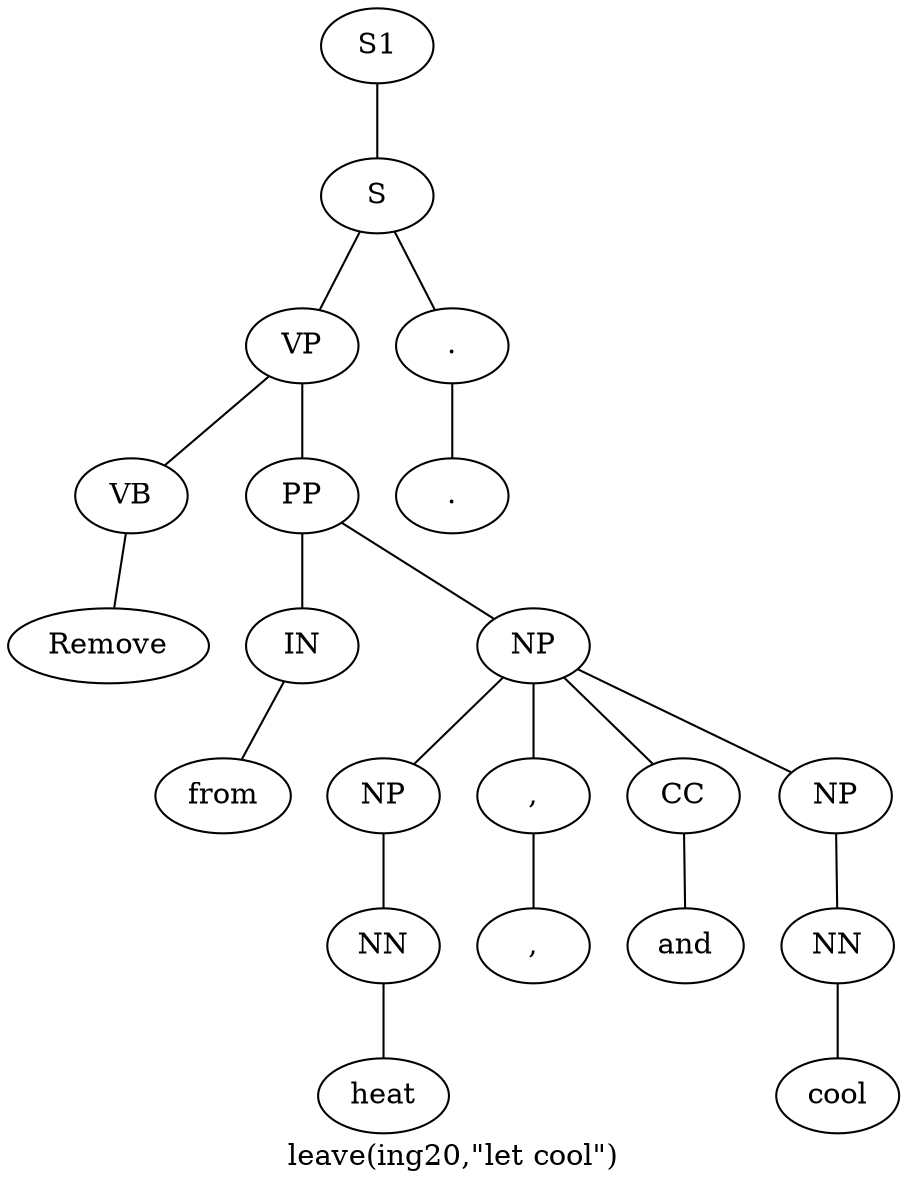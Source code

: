 graph SyntaxGraph {
	label = "leave(ing20,\"let cool\")";
	Node0 [label="S1"];
	Node1 [label="S"];
	Node2 [label="VP"];
	Node3 [label="VB"];
	Node4 [label="Remove"];
	Node5 [label="PP"];
	Node6 [label="IN"];
	Node7 [label="from"];
	Node8 [label="NP"];
	Node9 [label="NP"];
	Node10 [label="NN"];
	Node11 [label="heat"];
	Node12 [label=","];
	Node13 [label=","];
	Node14 [label="CC"];
	Node15 [label="and"];
	Node16 [label="NP"];
	Node17 [label="NN"];
	Node18 [label="cool"];
	Node19 [label="."];
	Node20 [label="."];

	Node0 -- Node1;
	Node1 -- Node2;
	Node1 -- Node19;
	Node2 -- Node3;
	Node2 -- Node5;
	Node3 -- Node4;
	Node5 -- Node6;
	Node5 -- Node8;
	Node6 -- Node7;
	Node8 -- Node9;
	Node8 -- Node12;
	Node8 -- Node14;
	Node8 -- Node16;
	Node9 -- Node10;
	Node10 -- Node11;
	Node12 -- Node13;
	Node14 -- Node15;
	Node16 -- Node17;
	Node17 -- Node18;
	Node19 -- Node20;
}